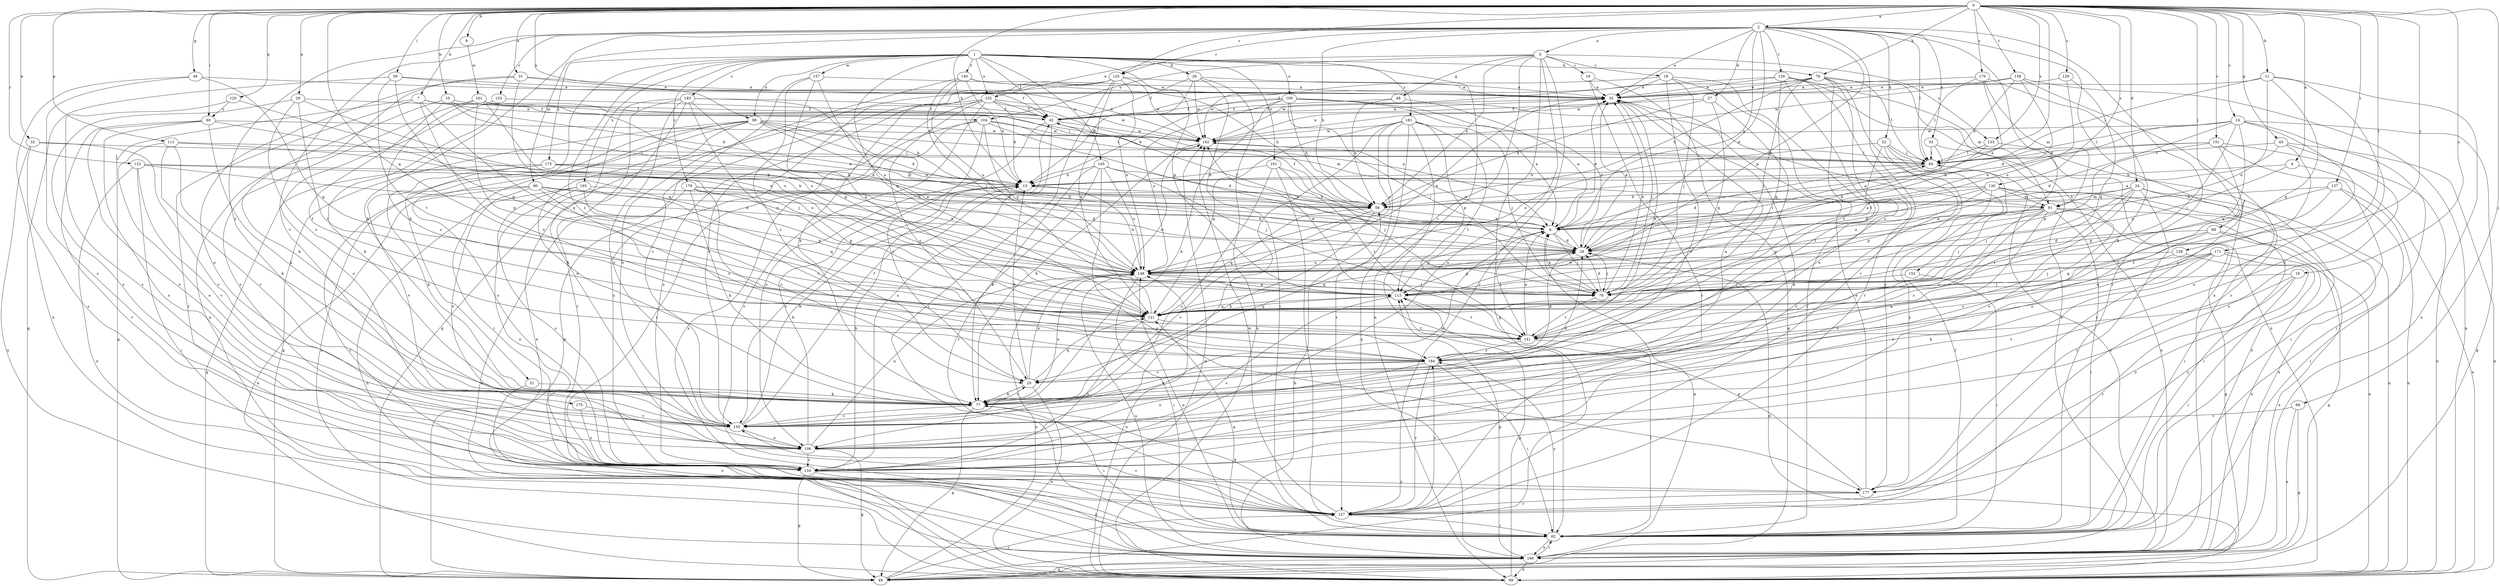 strict digraph  {
0;
1;
2;
4;
5;
6;
7;
9;
10;
11;
13;
14;
16;
18;
19;
20;
24;
26;
27;
28;
29;
31;
32;
33;
35;
42;
45;
46;
48;
49;
51;
52;
56;
59;
60;
62;
66;
69;
70;
76;
77;
84;
90;
91;
98;
99;
100;
101;
102;
104;
106;
111;
113;
120;
121;
122;
125;
126;
127;
129;
130;
133;
134;
137;
138;
139;
140;
141;
145;
148;
151;
152;
153;
155;
157;
161;
162;
165;
169;
170;
171;
173;
175;
177;
178;
181;
183;
184;
0 -> 2  [label=a];
0 -> 4  [label=a];
0 -> 7  [label=b];
0 -> 9  [label=b];
0 -> 10  [label=b];
0 -> 11  [label=b];
0 -> 13  [label=b];
0 -> 14  [label=c];
0 -> 16  [label=c];
0 -> 24  [label=d];
0 -> 29  [label=e];
0 -> 31  [label=e];
0 -> 32  [label=e];
0 -> 45  [label=g];
0 -> 46  [label=g];
0 -> 59  [label=i];
0 -> 60  [label=i];
0 -> 66  [label=j];
0 -> 69  [label=j];
0 -> 76  [label=k];
0 -> 84  [label=l];
0 -> 98  [label=n];
0 -> 111  [label=p];
0 -> 120  [label=q];
0 -> 121  [label=q];
0 -> 122  [label=r];
0 -> 125  [label=r];
0 -> 129  [label=s];
0 -> 130  [label=s];
0 -> 133  [label=s];
0 -> 137  [label=t];
0 -> 138  [label=t];
0 -> 139  [label=t];
0 -> 151  [label=v];
0 -> 170  [label=y];
0 -> 171  [label=y];
1 -> 26  [label=d];
1 -> 42  [label=f];
1 -> 51  [label=h];
1 -> 76  [label=k];
1 -> 98  [label=n];
1 -> 99  [label=n];
1 -> 100  [label=o];
1 -> 101  [label=o];
1 -> 102  [label=o];
1 -> 113  [label=p];
1 -> 121  [label=q];
1 -> 140  [label=t];
1 -> 145  [label=u];
1 -> 157  [label=w];
1 -> 165  [label=x];
1 -> 173  [label=y];
1 -> 178  [label=z];
1 -> 181  [label=z];
1 -> 183  [label=z];
1 -> 184  [label=z];
2 -> 5  [label=a];
2 -> 6  [label=a];
2 -> 27  [label=d];
2 -> 28  [label=d];
2 -> 33  [label=e];
2 -> 35  [label=e];
2 -> 52  [label=h];
2 -> 56  [label=h];
2 -> 62  [label=i];
2 -> 77  [label=k];
2 -> 84  [label=l];
2 -> 90  [label=m];
2 -> 113  [label=p];
2 -> 125  [label=r];
2 -> 126  [label=r];
2 -> 127  [label=r];
2 -> 152  [label=v];
2 -> 153  [label=v];
2 -> 155  [label=v];
2 -> 169  [label=x];
2 -> 175  [label=y];
4 -> 13  [label=b];
4 -> 99  [label=n];
4 -> 148  [label=u];
5 -> 18  [label=c];
5 -> 19  [label=c];
5 -> 20  [label=c];
5 -> 48  [label=g];
5 -> 49  [label=g];
5 -> 56  [label=h];
5 -> 102  [label=o];
5 -> 104  [label=o];
5 -> 127  [label=r];
5 -> 133  [label=s];
5 -> 134  [label=s];
6 -> 28  [label=d];
6 -> 35  [label=e];
6 -> 42  [label=f];
6 -> 70  [label=j];
6 -> 113  [label=p];
6 -> 141  [label=t];
7 -> 49  [label=g];
7 -> 84  [label=l];
7 -> 104  [label=o];
7 -> 121  [label=q];
7 -> 127  [label=r];
7 -> 184  [label=z];
9 -> 161  [label=w];
10 -> 13  [label=b];
10 -> 28  [label=d];
10 -> 42  [label=f];
10 -> 77  [label=k];
10 -> 141  [label=t];
11 -> 35  [label=e];
11 -> 84  [label=l];
11 -> 106  [label=o];
11 -> 121  [label=q];
11 -> 148  [label=u];
11 -> 169  [label=x];
13 -> 56  [label=h];
13 -> 155  [label=v];
14 -> 6  [label=a];
14 -> 28  [label=d];
14 -> 49  [label=g];
14 -> 62  [label=i];
14 -> 70  [label=j];
14 -> 84  [label=l];
14 -> 106  [label=o];
14 -> 121  [label=q];
14 -> 162  [label=w];
16 -> 62  [label=i];
16 -> 70  [label=j];
16 -> 77  [label=k];
16 -> 127  [label=r];
18 -> 35  [label=e];
18 -> 62  [label=i];
18 -> 70  [label=j];
18 -> 155  [label=v];
18 -> 162  [label=w];
18 -> 184  [label=z];
19 -> 35  [label=e];
19 -> 49  [label=g];
19 -> 127  [label=r];
20 -> 13  [label=b];
20 -> 77  [label=k];
20 -> 99  [label=n];
20 -> 121  [label=q];
20 -> 148  [label=u];
24 -> 56  [label=h];
24 -> 62  [label=i];
24 -> 70  [label=j];
24 -> 91  [label=m];
24 -> 99  [label=n];
24 -> 127  [label=r];
24 -> 134  [label=s];
24 -> 141  [label=t];
26 -> 13  [label=b];
26 -> 35  [label=e];
26 -> 42  [label=f];
26 -> 62  [label=i];
26 -> 99  [label=n];
26 -> 162  [label=w];
27 -> 42  [label=f];
27 -> 56  [label=h];
27 -> 121  [label=q];
27 -> 141  [label=t];
28 -> 35  [label=e];
28 -> 70  [label=j];
28 -> 84  [label=l];
28 -> 113  [label=p];
28 -> 121  [label=q];
28 -> 148  [label=u];
28 -> 162  [label=w];
29 -> 42  [label=f];
29 -> 134  [label=s];
29 -> 141  [label=t];
29 -> 148  [label=u];
29 -> 184  [label=z];
31 -> 35  [label=e];
31 -> 106  [label=o];
31 -> 121  [label=q];
31 -> 162  [label=w];
31 -> 169  [label=x];
32 -> 84  [label=l];
32 -> 134  [label=s];
32 -> 155  [label=v];
32 -> 169  [label=x];
33 -> 28  [label=d];
33 -> 84  [label=l];
33 -> 169  [label=x];
35 -> 42  [label=f];
35 -> 70  [label=j];
42 -> 35  [label=e];
42 -> 106  [label=o];
42 -> 134  [label=s];
42 -> 162  [label=w];
45 -> 6  [label=a];
45 -> 20  [label=c];
45 -> 84  [label=l];
45 -> 99  [label=n];
45 -> 134  [label=s];
46 -> 35  [label=e];
46 -> 121  [label=q];
46 -> 134  [label=s];
46 -> 169  [label=x];
48 -> 6  [label=a];
48 -> 42  [label=f];
48 -> 56  [label=h];
49 -> 127  [label=r];
49 -> 148  [label=u];
51 -> 77  [label=k];
51 -> 169  [label=x];
52 -> 84  [label=l];
52 -> 134  [label=s];
52 -> 141  [label=t];
52 -> 148  [label=u];
52 -> 169  [label=x];
52 -> 177  [label=y];
56 -> 6  [label=a];
56 -> 42  [label=f];
56 -> 77  [label=k];
56 -> 121  [label=q];
56 -> 155  [label=v];
59 -> 35  [label=e];
59 -> 42  [label=f];
59 -> 49  [label=g];
59 -> 121  [label=q];
59 -> 141  [label=t];
60 -> 70  [label=j];
60 -> 77  [label=k];
60 -> 106  [label=o];
60 -> 127  [label=r];
60 -> 134  [label=s];
60 -> 162  [label=w];
62 -> 84  [label=l];
62 -> 121  [label=q];
62 -> 148  [label=u];
62 -> 169  [label=x];
62 -> 184  [label=z];
66 -> 49  [label=g];
66 -> 155  [label=v];
66 -> 169  [label=x];
69 -> 28  [label=d];
69 -> 49  [label=g];
69 -> 106  [label=o];
69 -> 121  [label=q];
69 -> 169  [label=x];
70 -> 6  [label=a];
70 -> 28  [label=d];
70 -> 35  [label=e];
70 -> 141  [label=t];
76 -> 35  [label=e];
76 -> 42  [label=f];
76 -> 56  [label=h];
76 -> 70  [label=j];
76 -> 84  [label=l];
76 -> 141  [label=t];
76 -> 162  [label=w];
76 -> 169  [label=x];
76 -> 177  [label=y];
76 -> 184  [label=z];
77 -> 20  [label=c];
77 -> 28  [label=d];
77 -> 35  [label=e];
77 -> 49  [label=g];
77 -> 62  [label=i];
77 -> 148  [label=u];
77 -> 155  [label=v];
84 -> 13  [label=b];
84 -> 28  [label=d];
90 -> 28  [label=d];
90 -> 56  [label=h];
90 -> 99  [label=n];
90 -> 113  [label=p];
90 -> 127  [label=r];
90 -> 155  [label=v];
90 -> 184  [label=z];
91 -> 6  [label=a];
91 -> 20  [label=c];
91 -> 49  [label=g];
91 -> 62  [label=i];
91 -> 70  [label=j];
91 -> 77  [label=k];
91 -> 99  [label=n];
91 -> 113  [label=p];
91 -> 184  [label=z];
98 -> 6  [label=a];
98 -> 13  [label=b];
98 -> 49  [label=g];
98 -> 56  [label=h];
98 -> 62  [label=i];
98 -> 77  [label=k];
98 -> 91  [label=m];
98 -> 99  [label=n];
98 -> 134  [label=s];
98 -> 162  [label=w];
99 -> 28  [label=d];
99 -> 113  [label=p];
99 -> 148  [label=u];
99 -> 162  [label=w];
100 -> 6  [label=a];
100 -> 13  [label=b];
100 -> 28  [label=d];
100 -> 42  [label=f];
100 -> 56  [label=h];
100 -> 70  [label=j];
100 -> 77  [label=k];
100 -> 91  [label=m];
100 -> 148  [label=u];
101 -> 13  [label=b];
101 -> 62  [label=i];
101 -> 70  [label=j];
101 -> 106  [label=o];
101 -> 141  [label=t];
102 -> 6  [label=a];
102 -> 13  [label=b];
102 -> 20  [label=c];
102 -> 42  [label=f];
102 -> 49  [label=g];
102 -> 127  [label=r];
102 -> 134  [label=s];
102 -> 162  [label=w];
102 -> 169  [label=x];
104 -> 20  [label=c];
104 -> 28  [label=d];
104 -> 84  [label=l];
104 -> 127  [label=r];
104 -> 134  [label=s];
104 -> 148  [label=u];
104 -> 162  [label=w];
106 -> 13  [label=b];
106 -> 49  [label=g];
106 -> 134  [label=s];
106 -> 148  [label=u];
111 -> 77  [label=k];
111 -> 84  [label=l];
111 -> 106  [label=o];
111 -> 148  [label=u];
111 -> 155  [label=v];
113 -> 121  [label=q];
113 -> 134  [label=s];
113 -> 141  [label=t];
113 -> 162  [label=w];
120 -> 134  [label=s];
120 -> 148  [label=u];
120 -> 60  [label=y];
121 -> 113  [label=p];
121 -> 134  [label=s];
121 -> 141  [label=t];
121 -> 162  [label=w];
122 -> 13  [label=b];
122 -> 28  [label=d];
122 -> 56  [label=h];
122 -> 62  [label=i];
122 -> 155  [label=v];
122 -> 169  [label=x];
125 -> 35  [label=e];
125 -> 49  [label=g];
125 -> 62  [label=i];
125 -> 77  [label=k];
125 -> 121  [label=q];
125 -> 148  [label=u];
125 -> 155  [label=v];
125 -> 162  [label=w];
126 -> 35  [label=e];
126 -> 91  [label=m];
126 -> 99  [label=n];
126 -> 106  [label=o];
126 -> 121  [label=q];
126 -> 127  [label=r];
126 -> 162  [label=w];
127 -> 62  [label=i];
127 -> 77  [label=k];
127 -> 155  [label=v];
127 -> 162  [label=w];
127 -> 184  [label=z];
129 -> 35  [label=e];
129 -> 121  [label=q];
129 -> 148  [label=u];
130 -> 6  [label=a];
130 -> 28  [label=d];
130 -> 56  [label=h];
130 -> 62  [label=i];
130 -> 91  [label=m];
130 -> 113  [label=p];
130 -> 148  [label=u];
130 -> 155  [label=v];
130 -> 169  [label=x];
133 -> 6  [label=a];
133 -> 84  [label=l];
133 -> 169  [label=x];
134 -> 13  [label=b];
134 -> 35  [label=e];
134 -> 49  [label=g];
134 -> 169  [label=x];
134 -> 177  [label=y];
137 -> 56  [label=h];
137 -> 62  [label=i];
137 -> 99  [label=n];
137 -> 113  [label=p];
137 -> 141  [label=t];
138 -> 13  [label=b];
138 -> 28  [label=d];
138 -> 35  [label=e];
138 -> 99  [label=n];
138 -> 127  [label=r];
138 -> 162  [label=w];
139 -> 148  [label=u];
139 -> 177  [label=y];
139 -> 184  [label=z];
140 -> 13  [label=b];
140 -> 35  [label=e];
140 -> 56  [label=h];
140 -> 70  [label=j];
140 -> 106  [label=o];
140 -> 148  [label=u];
141 -> 6  [label=a];
141 -> 35  [label=e];
141 -> 62  [label=i];
141 -> 184  [label=z];
145 -> 6  [label=a];
145 -> 13  [label=b];
145 -> 70  [label=j];
145 -> 77  [label=k];
145 -> 127  [label=r];
145 -> 148  [label=u];
145 -> 177  [label=y];
148 -> 13  [label=b];
148 -> 35  [label=e];
148 -> 62  [label=i];
148 -> 70  [label=j];
148 -> 113  [label=p];
151 -> 56  [label=h];
151 -> 62  [label=i];
151 -> 84  [label=l];
151 -> 99  [label=n];
151 -> 113  [label=p];
151 -> 177  [label=y];
152 -> 62  [label=i];
152 -> 70  [label=j];
153 -> 42  [label=f];
153 -> 77  [label=k];
153 -> 106  [label=o];
155 -> 6  [label=a];
155 -> 13  [label=b];
155 -> 42  [label=f];
155 -> 106  [label=o];
157 -> 20  [label=c];
157 -> 35  [label=e];
157 -> 121  [label=q];
157 -> 148  [label=u];
157 -> 155  [label=v];
161 -> 6  [label=a];
161 -> 42  [label=f];
161 -> 84  [label=l];
161 -> 121  [label=q];
161 -> 134  [label=s];
161 -> 148  [label=u];
161 -> 184  [label=z];
162 -> 35  [label=e];
162 -> 77  [label=k];
162 -> 84  [label=l];
165 -> 56  [label=h];
165 -> 99  [label=n];
165 -> 121  [label=q];
165 -> 134  [label=s];
165 -> 177  [label=y];
165 -> 184  [label=z];
169 -> 6  [label=a];
169 -> 49  [label=g];
169 -> 56  [label=h];
169 -> 62  [label=i];
169 -> 99  [label=n];
169 -> 113  [label=p];
169 -> 148  [label=u];
170 -> 6  [label=a];
170 -> 35  [label=e];
170 -> 77  [label=k];
170 -> 84  [label=l];
170 -> 91  [label=m];
171 -> 70  [label=j];
171 -> 121  [label=q];
171 -> 148  [label=u];
171 -> 155  [label=v];
171 -> 169  [label=x];
171 -> 177  [label=y];
171 -> 184  [label=z];
173 -> 6  [label=a];
173 -> 13  [label=b];
173 -> 49  [label=g];
173 -> 77  [label=k];
173 -> 148  [label=u];
173 -> 155  [label=v];
175 -> 134  [label=s];
175 -> 155  [label=v];
177 -> 35  [label=e];
177 -> 113  [label=p];
177 -> 127  [label=r];
178 -> 20  [label=c];
178 -> 28  [label=d];
178 -> 56  [label=h];
178 -> 77  [label=k];
178 -> 99  [label=n];
178 -> 113  [label=p];
181 -> 62  [label=i];
181 -> 70  [label=j];
181 -> 106  [label=o];
181 -> 113  [label=p];
181 -> 121  [label=q];
181 -> 127  [label=r];
181 -> 141  [label=t];
181 -> 148  [label=u];
181 -> 162  [label=w];
181 -> 169  [label=x];
183 -> 28  [label=d];
183 -> 42  [label=f];
183 -> 99  [label=n];
183 -> 106  [label=o];
183 -> 113  [label=p];
183 -> 121  [label=q];
183 -> 127  [label=r];
183 -> 155  [label=v];
184 -> 20  [label=c];
184 -> 28  [label=d];
184 -> 62  [label=i];
184 -> 77  [label=k];
184 -> 106  [label=o];
184 -> 127  [label=r];
}
